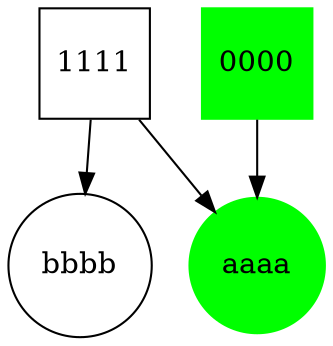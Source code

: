 digraph "alaaaa.dot" {
	node [shape=square]
	node [shape=square]
	1111
	node [color=black style=solid]
	node [shape=circle]
	bbbb
	1111 -> bbbb
	node [color=black style=solid]
	node [shape=circle]
	node [color=green style=filled]
	aaaa
	1111 -> aaaa
	node [color=black style=solid]
	node [shape=square]
	node [color=green style=filled]
	0000
	node [color=black style=solid]
	node [shape=circle]
	node [color=green style=filled]
	aaaa
	0000 -> aaaa
	node [color=black style=solid]
}
